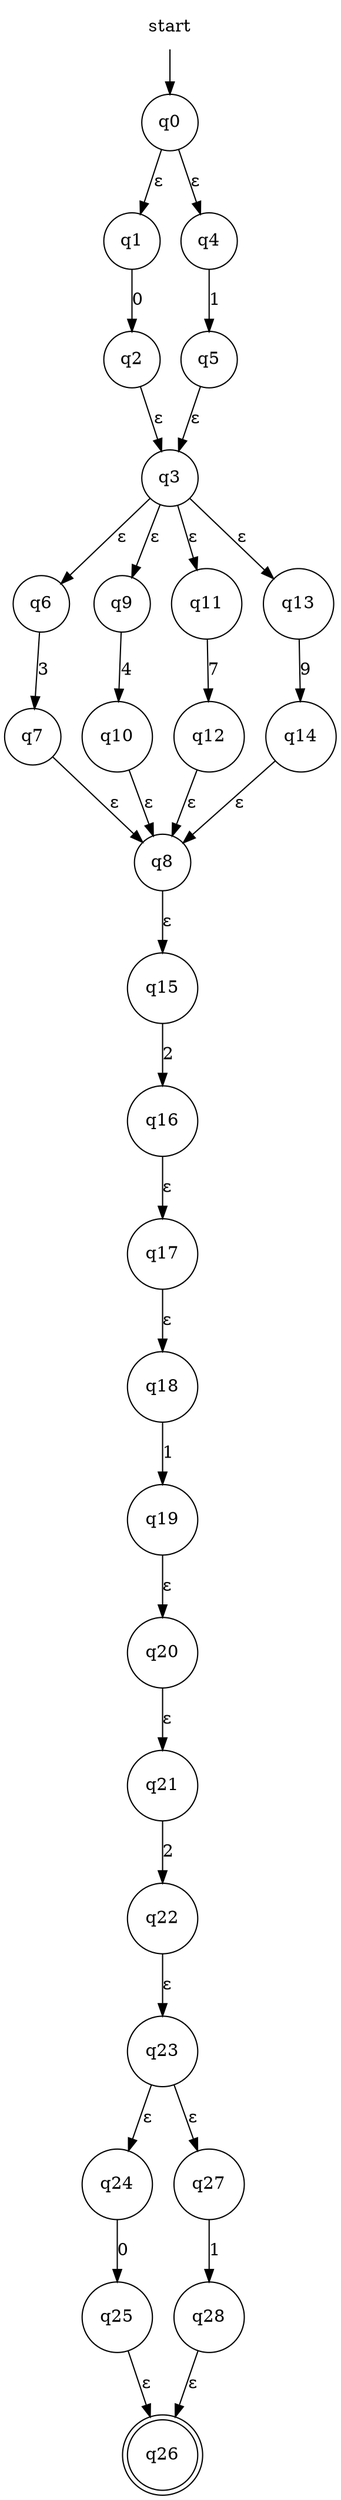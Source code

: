 digraph automaton {
    node [shape=none]; start;
    node [shape=doublecircle]; "q26";
    node [shape=circle];
    start -> "q0";
    "q0" -> "q1" [label="&epsilon;"];
    "q0" -> "q4" [label="&epsilon;"];
    "q1" -> "q2" [label="0"];
    "q2" -> "q3" [label="&epsilon;"];
    "q3" -> "q6" [label="&epsilon;"];
    "q3" -> "q9" [label="&epsilon;"];
    "q3" -> "q11" [label="&epsilon;"];
    "q3" -> "q13" [label="&epsilon;"];
    "q4" -> "q5" [label="1"];
    "q5" -> "q3" [label="&epsilon;"];
    "q6" -> "q7" [label="3"];
    "q7" -> "q8" [label="&epsilon;"];
    "q8" -> "q15" [label="&epsilon;"];
    "q9" -> "q10" [label="4"];
    "q10" -> "q8" [label="&epsilon;"];
    "q11" -> "q12" [label="7"];
    "q12" -> "q8" [label="&epsilon;"];
    "q13" -> "q14" [label="9"];
    "q14" -> "q8" [label="&epsilon;"];
    "q15" -> "q16" [label="2"];
    "q16" -> "q17" [label="&epsilon;"];
    "q17" -> "q18" [label="&epsilon;"];
    "q18" -> "q19" [label="1"];
    "q19" -> "q20" [label="&epsilon;"];
    "q20" -> "q21" [label="&epsilon;"];
    "q21" -> "q22" [label="2"];
    "q22" -> "q23" [label="&epsilon;"];
    "q23" -> "q24" [label="&epsilon;"];
    "q23" -> "q27" [label="&epsilon;"];
    "q24" -> "q25" [label="0"];
    "q25" -> "q26" [label="&epsilon;"];
    "q27" -> "q28" [label="1"];
    "q28" -> "q26" [label="&epsilon;"];
}
